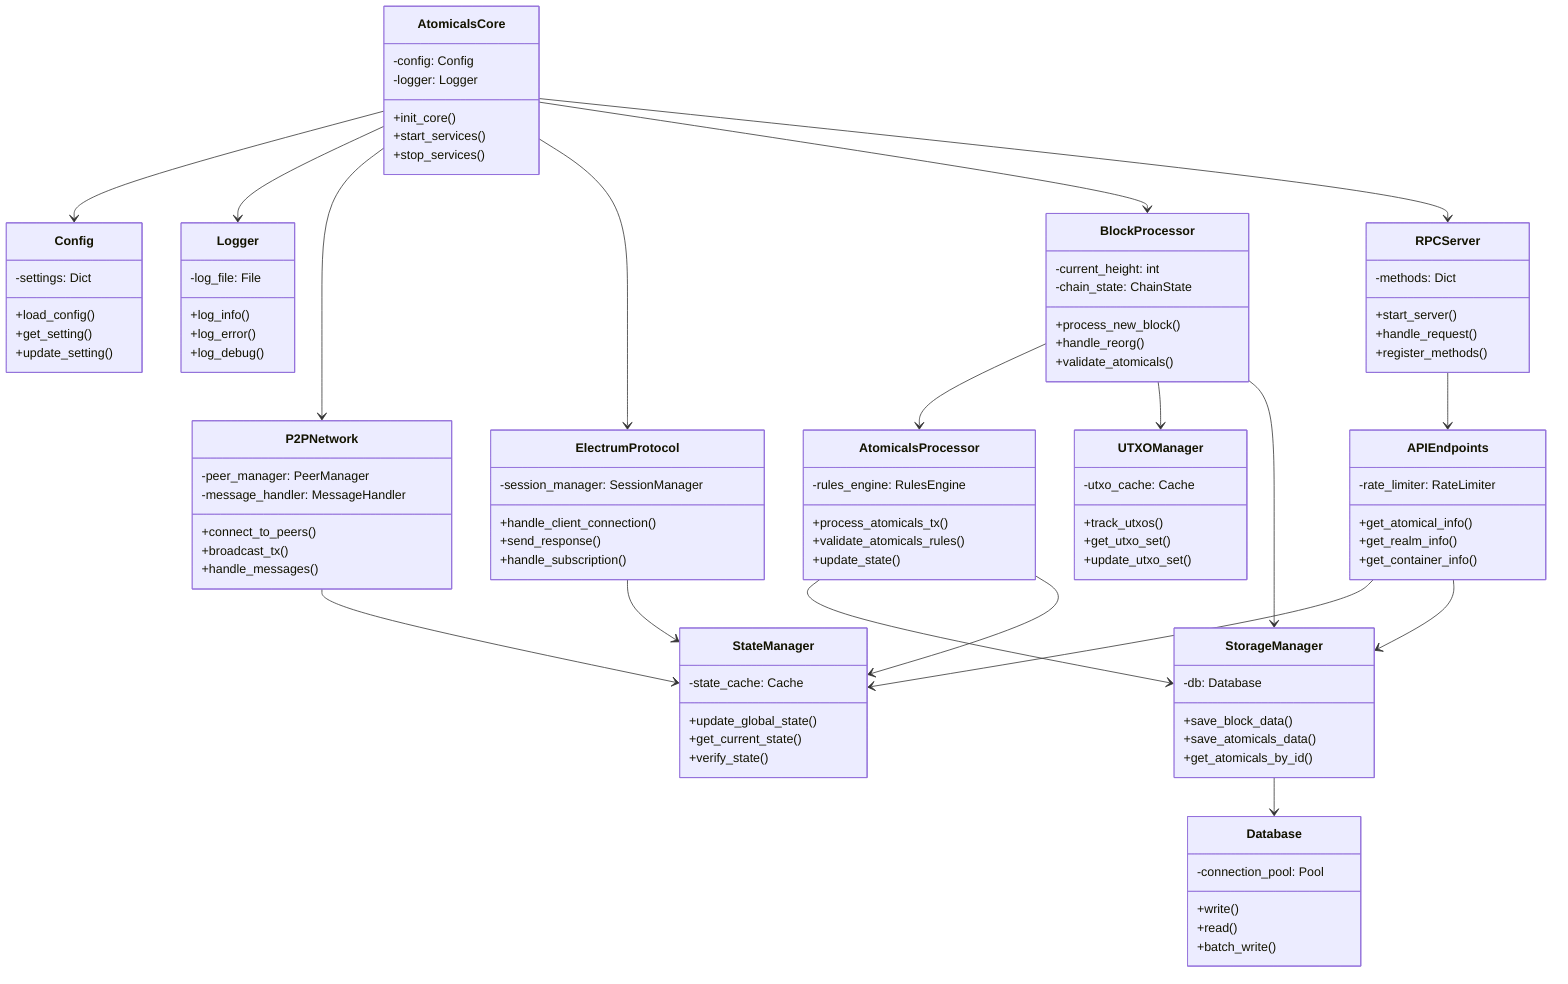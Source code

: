 classDiagram
    %% Core Layer
    class AtomicalsCore {
        +init_core()
        +start_services()
        +stop_services()
        -config: Config
        -logger: Logger
    }

    %% Network Layer
    class P2PNetwork {
        +connect_to_peers()
        +broadcast_tx()
        +handle_messages()
        -peer_manager: PeerManager
        -message_handler: MessageHandler
    }

    class ElectrumProtocol {
        +handle_client_connection()
        +send_response()
        +handle_subscription()
        -session_manager: SessionManager
    }

    %% Data Processing Layer
    class BlockProcessor {
        +process_new_block()
        +handle_reorg()
        +validate_atomicals()
        -current_height: int
        -chain_state: ChainState
    }

    class AtomicalsProcessor {
        +process_atomicals_tx()
        +validate_atomicals_rules()
        +update_state()
        -rules_engine: RulesEngine
    }

    class UTXOManager {
        +track_utxos()
        +get_utxo_set()
        +update_utxo_set()
        -utxo_cache: Cache
    }

    %% Storage Layer
    class StorageManager {
        +save_block_data()
        +save_atomicals_data()
        +get_atomicals_by_id()
        -db: Database
    }

    class Database {
        +write()
        +read()
        +batch_write()
        -connection_pool: Pool
    }

    %% API Layer
    class RPCServer {
        +start_server()
        +handle_request()
        +register_methods()
        -methods: Dict
    }

    class APIEndpoints {
        +get_atomical_info()
        +get_realm_info()
        +get_container_info()
        -rate_limiter: RateLimiter
    }

    %% State Management
    class StateManager {
        +update_global_state()
        +get_current_state()
        +verify_state()
        -state_cache: Cache
    }

    %% Utility Classes
    class Config {
        +load_config()
        +get_setting()
        +update_setting()
        -settings: Dict
    }

    class Logger {
        +log_info()
        +log_error()
        +log_debug()
        -log_file: File
    }

    %% Define relationships
    AtomicalsCore --> Config
    AtomicalsCore --> Logger
    AtomicalsCore --> P2PNetwork
    AtomicalsCore --> ElectrumProtocol
    AtomicalsCore --> BlockProcessor
    AtomicalsCore --> RPCServer

    P2PNetwork --> StateManager
    ElectrumProtocol --> StateManager

    BlockProcessor --> AtomicalsProcessor
    BlockProcessor --> UTXOManager
    BlockProcessor --> StorageManager

    AtomicalsProcessor --> StorageManager
    AtomicalsProcessor --> StateManager

    RPCServer --> APIEndpoints
    APIEndpoints --> StateManager
    APIEndpoints --> StorageManager

    StorageManager --> Database